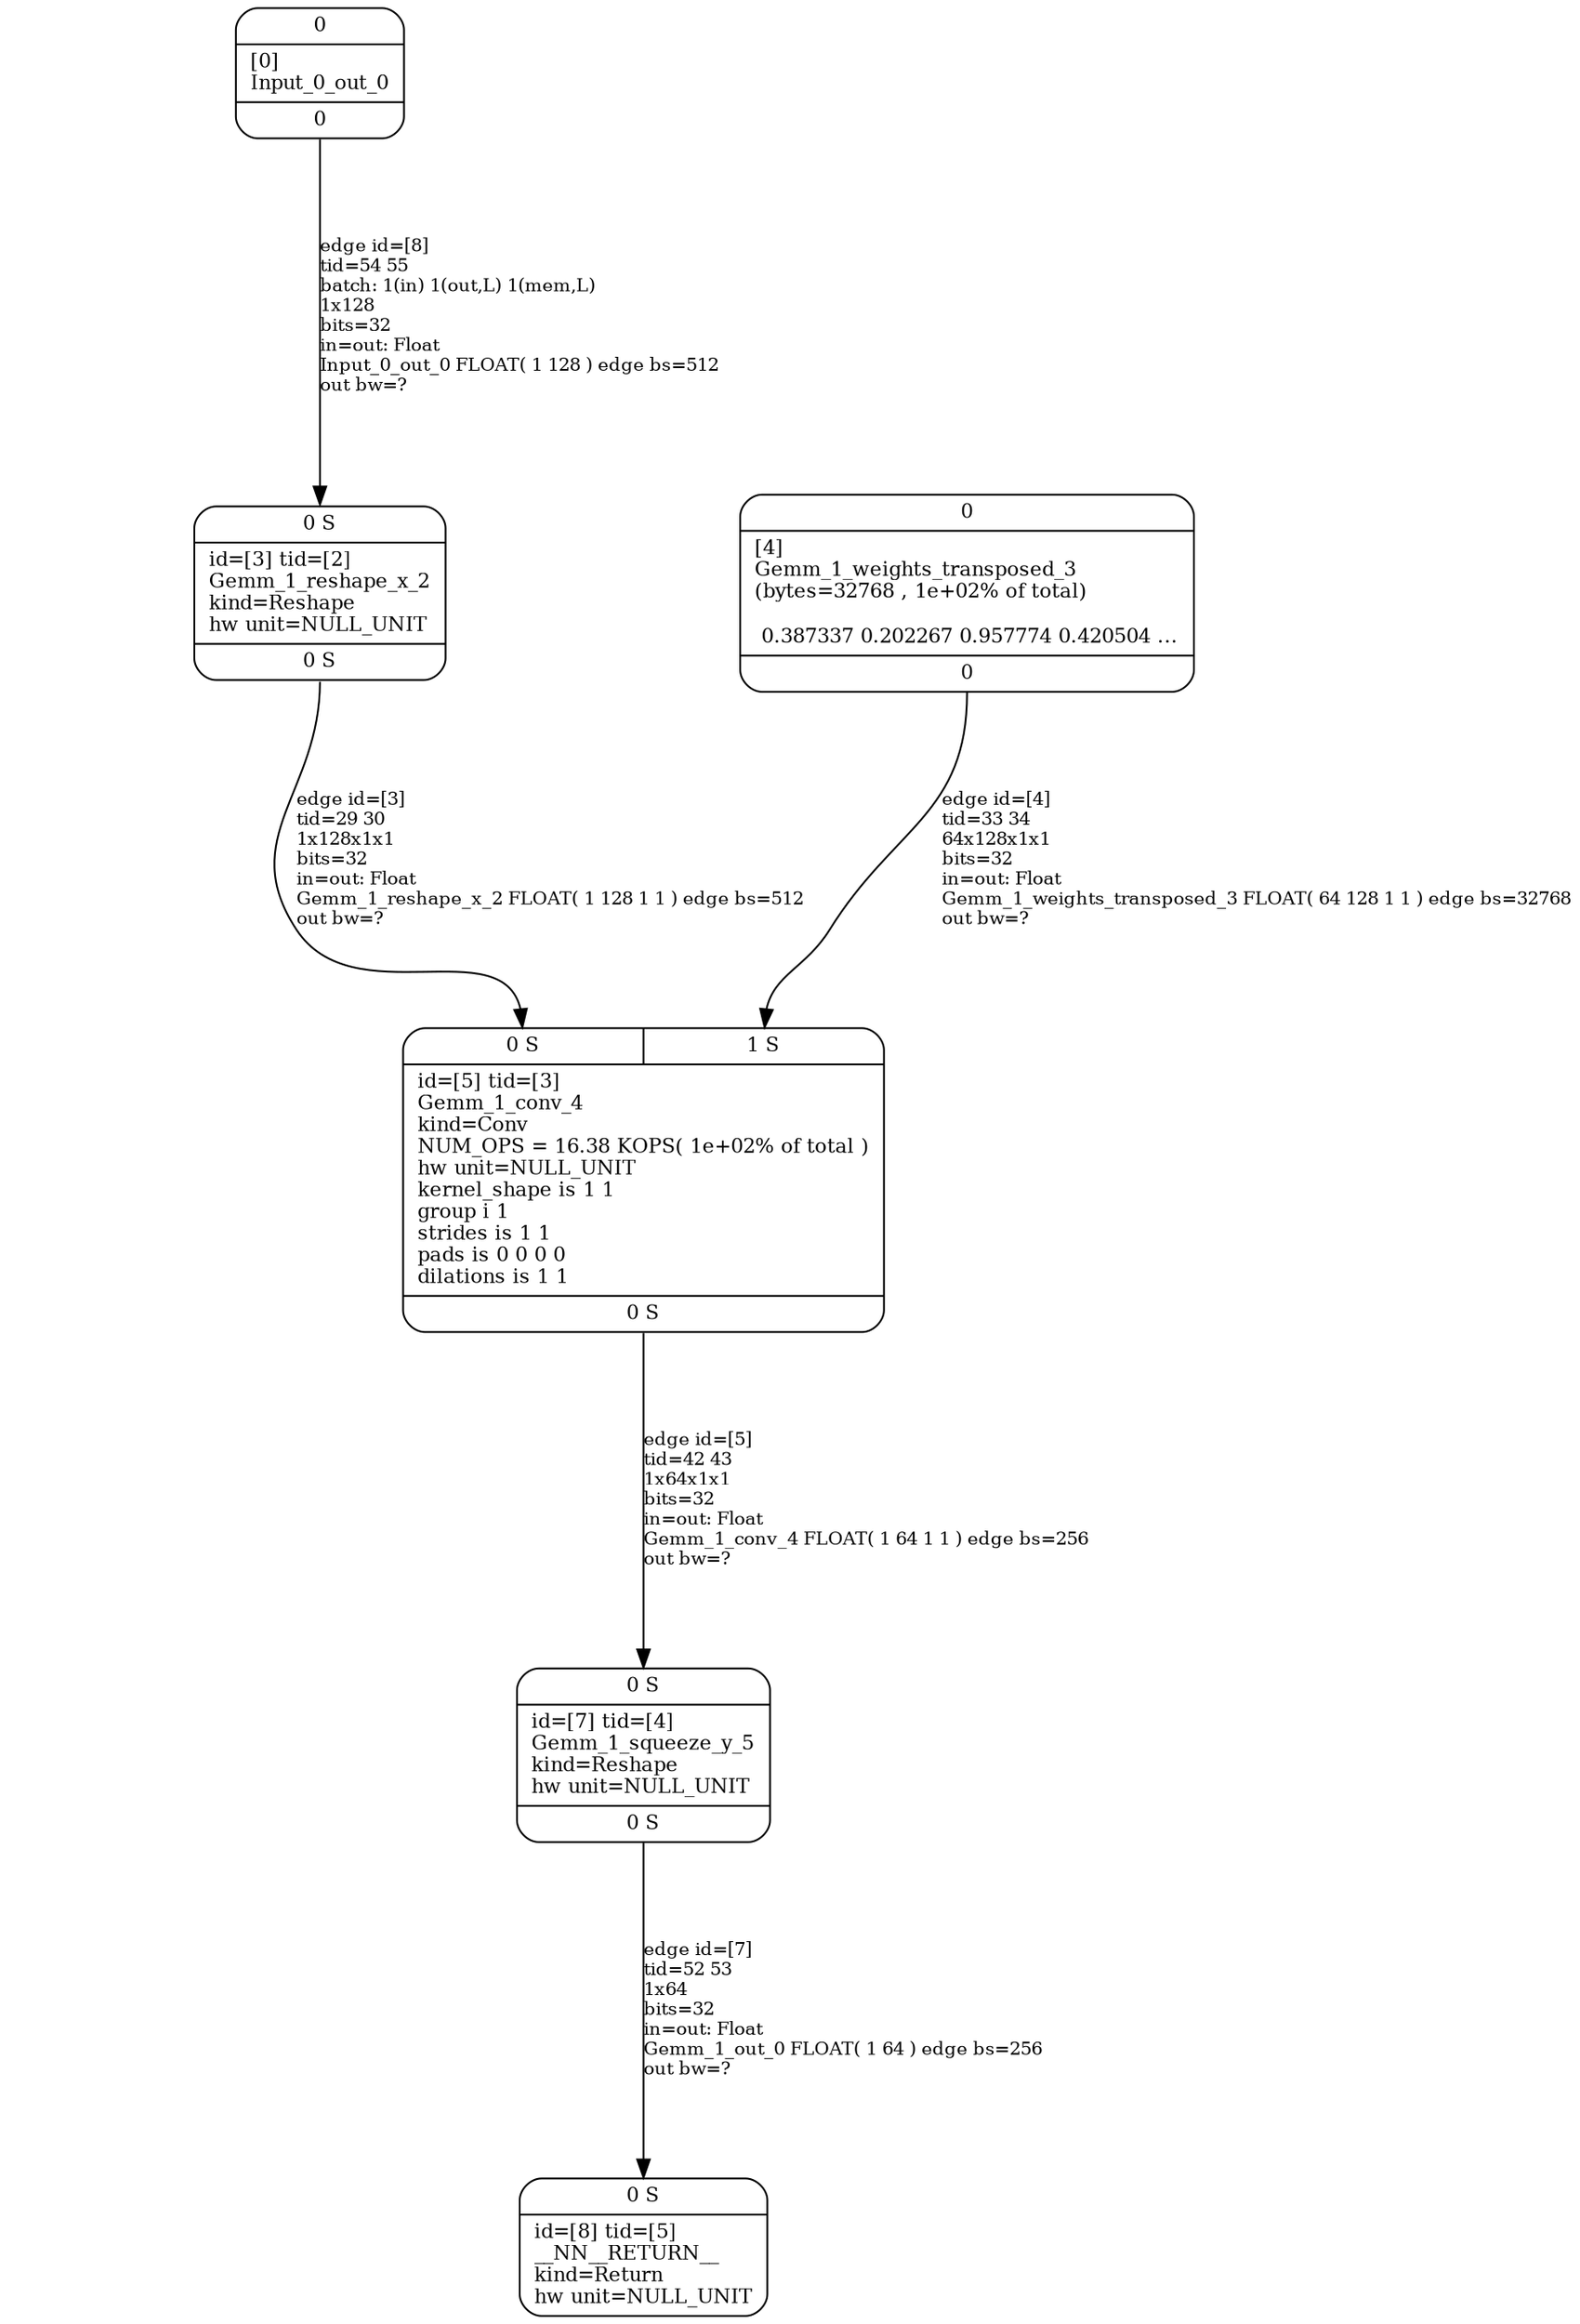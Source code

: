 digraph G {
graph [ fontsize=11 ];
node [ fontsize=11 ];
edge [ fontsize=10 ];
rankdir=BU
ranksep=1.5
nodesep=1
splines=spline
compound=true
Graphinfo [ label="" shape=plaintext, style=rounded, color=black, fontname="Arial-Bold" ];
Gemm_1_weights_transposed_3 [ label="{ { <i0> 0} |  [4]\lGemm_1_weights_transposed_3\l(bytes=32768 , 1e+02% of total)\l\l 0.387337 0.202267 0.957774 0.420504 ... | { <o0> 0} }", shape=record, color=black, style=rounded  ] ;
Input_0_out_0 [ label="{ { <i0> 0} |  [0]\lInput_0_out_0 | { <o0> 0} }", shape=record, color=black, style=rounded  ] ;
Gemm_1_reshape_x_2 [ label="{ { < i0>  0 S } | id=[3] tid=[2]\lGemm_1_reshape_x_2\lkind=Reshape\lhw unit=NULL_UNIT\l | { < o0>  0 S } }", shape=record, color=black, style=rounded  ] ;
Gemm_1_conv_4 [ label="{ { < i0>  0 S  | < i1>  1 S } | id=[5] tid=[3]\lGemm_1_conv_4\lkind=Conv\lNUM_OPS = 16.38 KOPS( 1e+02% of total )\lhw unit=NULL_UNIT\lkernel_shape is 1 1\lgroup i 1\lstrides is 1 1\lpads is 0 0 0 0\ldilations is 1 1\l | { < o0>  0 S } }", shape=record, color=black, style=rounded  ] ;
Gemm_1_squeeze_y_5 [ label="{ { < i0>  0 S } | id=[7] tid=[4]\lGemm_1_squeeze_y_5\lkind=Reshape\lhw unit=NULL_UNIT\l | { < o0>  0 S } }", shape=record, color=black, style=rounded  ] ;
__NN__RETURN__ [ label="{ { < i0>  0 S } | id=[8] tid=[5]\l__NN__RETURN__\lkind=Return\lhw unit=NULL_UNIT\l}", shape=record, color=black, style=rounded  ] ;
Gemm_1_reshape_x_2:o0:s->Gemm_1_conv_4:i0:n [ label="edge id=[3]\ltid=29 30\l1x128x1x1\lbits=32\lin=out: Float\lGemm_1_reshape_x_2 FLOAT( 1 128 1 1 ) edge bs=512\lout bw=?\l" ]; 
Gemm_1_weights_transposed_3:o0:s->Gemm_1_conv_4:i1:n [ label="edge id=[4]\ltid=33 34\l64x128x1x1\lbits=32\lin=out: Float\lGemm_1_weights_transposed_3 FLOAT( 64 128 1 1 ) edge bs=32768\lout bw=?\l" ]; 
Gemm_1_conv_4:o0:s->Gemm_1_squeeze_y_5:i0:n [ label="edge id=[5]\ltid=42 43\l1x64x1x1\lbits=32\lin=out: Float\lGemm_1_conv_4 FLOAT( 1 64 1 1 ) edge bs=256\lout bw=?\l" ]; 
Gemm_1_squeeze_y_5:o0:s->__NN__RETURN__:i0:n [ label="edge id=[7]\ltid=52 53\l1x64\lbits=32\lin=out: Float\lGemm_1_out_0 FLOAT( 1 64 ) edge bs=256\lout bw=?\l" ]; 
Input_0_out_0:o0:s->Gemm_1_reshape_x_2:i0:n [ label="edge id=[8]\ltid=54 55\lbatch: 1(in) 1(out,L) 1(mem,L) \l1x128\lbits=32\lin=out: Float\lInput_0_out_0 FLOAT( 1 128 ) edge bs=512\lout bw=?\l" ]; 
}
